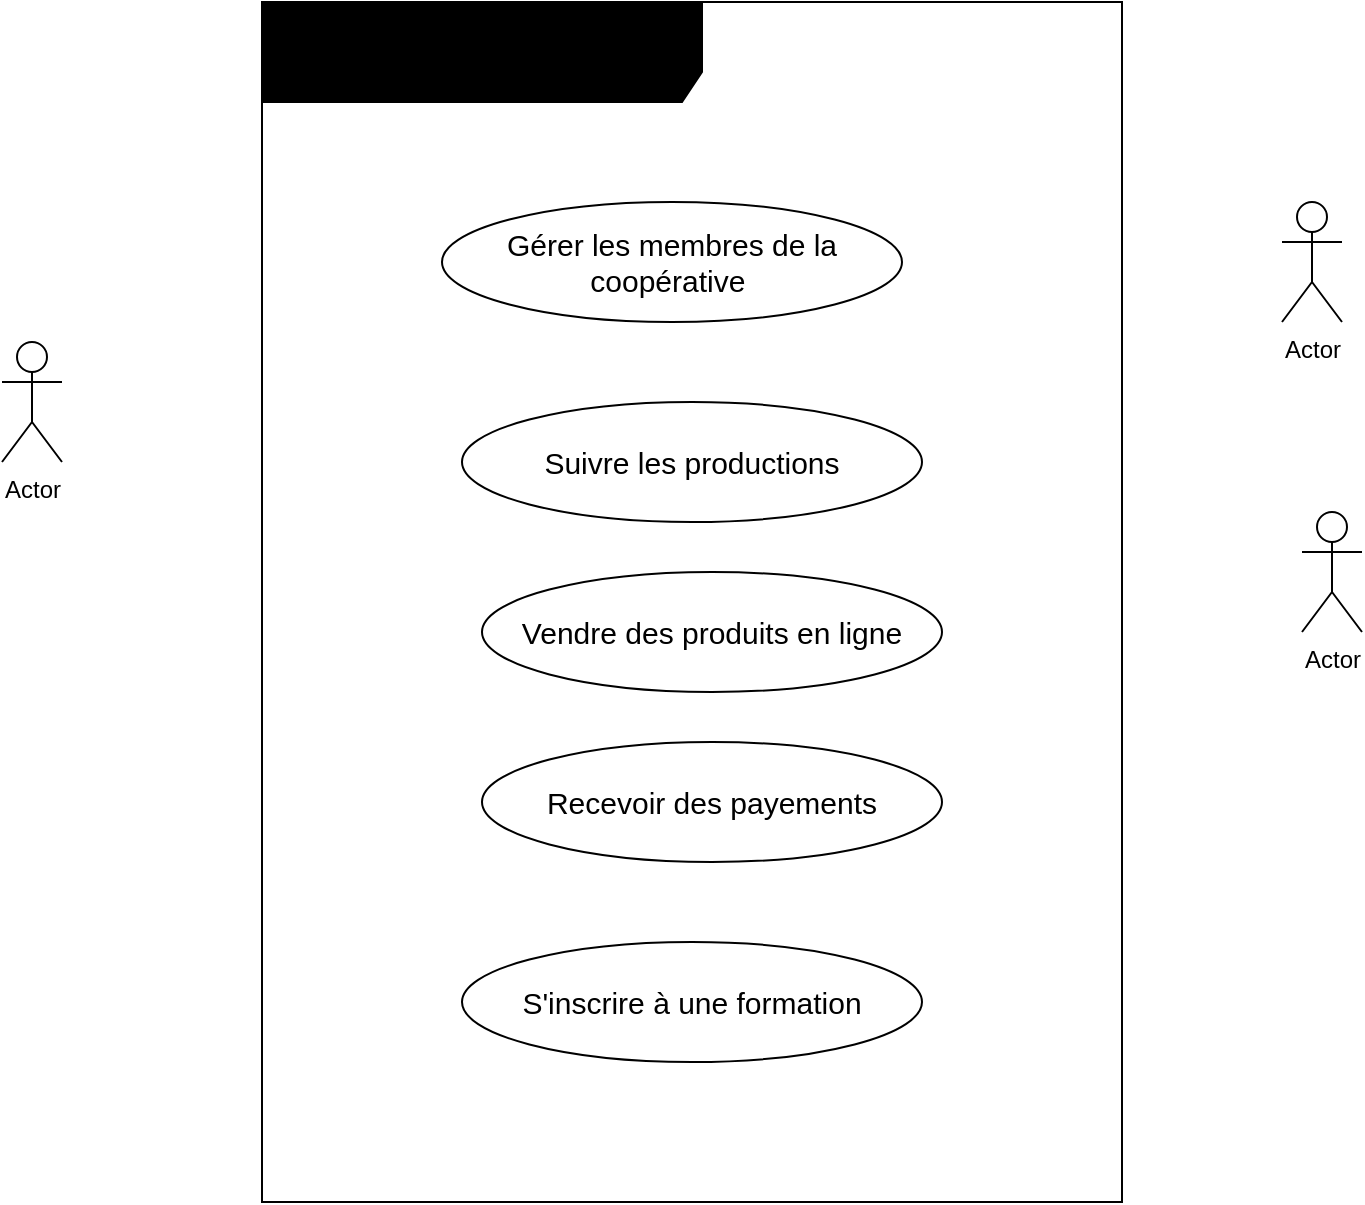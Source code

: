 <mxfile version="28.2.5">
  <diagram name="Page-1" id="IIIXukhTYiGcGObIZNtu">
    <mxGraphModel dx="872" dy="531" grid="1" gridSize="10" guides="1" tooltips="1" connect="1" arrows="1" fold="1" page="1" pageScale="1" pageWidth="827" pageHeight="1169" math="0" shadow="0">
      <root>
        <mxCell id="0" />
        <mxCell id="1" parent="0" />
        <mxCell id="S3mO7Do9f3GU9gXsoDuW-5" value="&lt;font style=&quot;font-size: 15px;&quot;&gt;&lt;b&gt;Plateforme de gestion des coopératives agricoles&lt;/b&gt;&lt;/font&gt;" style="shape=umlFrame;whiteSpace=wrap;html=1;pointerEvents=0;recursiveResize=0;container=1;collapsible=0;width=220;fillColor=light-dark(#7EA6E0,#666666);gradientColor=default;swimlaneFillColor=default;height=50;fontColor=light-dark(#000000,#090808);" vertex="1" parent="1">
          <mxGeometry x="240" y="270" width="430" height="600" as="geometry" />
        </mxCell>
        <mxCell id="S3mO7Do9f3GU9gXsoDuW-4" value="Recevoir des payements" style="ellipse;whiteSpace=wrap;html=1;fontSize=15;" vertex="1" parent="S3mO7Do9f3GU9gXsoDuW-5">
          <mxGeometry x="110" y="370" width="230" height="60" as="geometry" />
        </mxCell>
        <mxCell id="S3mO7Do9f3GU9gXsoDuW-3" value="Vendre des produits en ligne" style="ellipse;whiteSpace=wrap;html=1;fontSize=15;" vertex="1" parent="S3mO7Do9f3GU9gXsoDuW-5">
          <mxGeometry x="110" y="285" width="230" height="60" as="geometry" />
        </mxCell>
        <mxCell id="S3mO7Do9f3GU9gXsoDuW-2" value="Suivre les productions" style="ellipse;whiteSpace=wrap;html=1;fontSize=15;" vertex="1" parent="S3mO7Do9f3GU9gXsoDuW-5">
          <mxGeometry x="100" y="200" width="230" height="60" as="geometry" />
        </mxCell>
        <mxCell id="S3mO7Do9f3GU9gXsoDuW-1" value="Gérer les membres de la coopérative&amp;nbsp;" style="ellipse;whiteSpace=wrap;html=1;fontSize=15;" vertex="1" parent="S3mO7Do9f3GU9gXsoDuW-5">
          <mxGeometry x="90" y="100" width="230" height="60" as="geometry" />
        </mxCell>
        <mxCell id="S3mO7Do9f3GU9gXsoDuW-9" value="S&#39;inscrire à une formation" style="ellipse;whiteSpace=wrap;html=1;fontSize=15;" vertex="1" parent="S3mO7Do9f3GU9gXsoDuW-5">
          <mxGeometry x="100" y="470" width="230" height="60" as="geometry" />
        </mxCell>
        <mxCell id="S3mO7Do9f3GU9gXsoDuW-6" value="Actor" style="shape=umlActor;verticalLabelPosition=bottom;verticalAlign=top;html=1;" vertex="1" parent="1">
          <mxGeometry x="110" y="440" width="30" height="60" as="geometry" />
        </mxCell>
        <mxCell id="S3mO7Do9f3GU9gXsoDuW-7" value="Actor" style="shape=umlActor;verticalLabelPosition=bottom;verticalAlign=top;html=1;" vertex="1" parent="1">
          <mxGeometry x="750" y="370" width="30" height="60" as="geometry" />
        </mxCell>
        <mxCell id="S3mO7Do9f3GU9gXsoDuW-8" value="Actor" style="shape=umlActor;verticalLabelPosition=bottom;verticalAlign=top;html=1;" vertex="1" parent="1">
          <mxGeometry x="760" y="525" width="30" height="60" as="geometry" />
        </mxCell>
      </root>
    </mxGraphModel>
  </diagram>
</mxfile>
